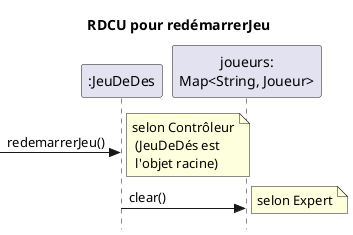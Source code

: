 @startuml
skinparam style strictuml
skinparam defaultfontname Verdana
title RDCU pour redémarrerJeu
participant ":JeuDeDes" as c
participant "joueurs:\nMap<String, Joueur>" as jm
->c : redemarrerJeu()
note right : selon Contrôleur\n (JeuDeDés est\n l'objet racine)
c->jm : clear()
note right : selon Expert
@enduml